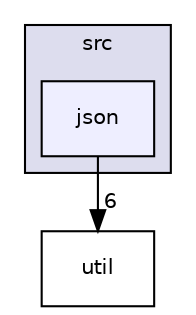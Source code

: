 digraph "/home/runner/work/cbmc-documentation/cbmc-documentation/src/json" {
  bgcolor=transparent;
  compound=true
  node [ fontsize="10", fontname="Helvetica"];
  edge [ labelfontsize="10", labelfontname="Helvetica"];
  subgraph clusterdir_68267d1309a1af8e8297ef4c3efbcdba {
    graph [ bgcolor="#ddddee", pencolor="black", label="src" fontname="Helvetica", fontsize="10", URL="dir_68267d1309a1af8e8297ef4c3efbcdba.html"]
  dir_da4c9dd239018fe26269ba2e1cf7c9a1 [shape=box, label="json", style="filled", fillcolor="#eeeeff", pencolor="black", URL="dir_da4c9dd239018fe26269ba2e1cf7c9a1.html"];
  }
  dir_b7878ad5ecbf2506f4125b9d34c97e45 [shape=box label="util" URL="dir_b7878ad5ecbf2506f4125b9d34c97e45.html"];
  dir_da4c9dd239018fe26269ba2e1cf7c9a1->dir_b7878ad5ecbf2506f4125b9d34c97e45 [headlabel="6", labeldistance=1.5 headhref="dir_000029_000036.html"];
}
